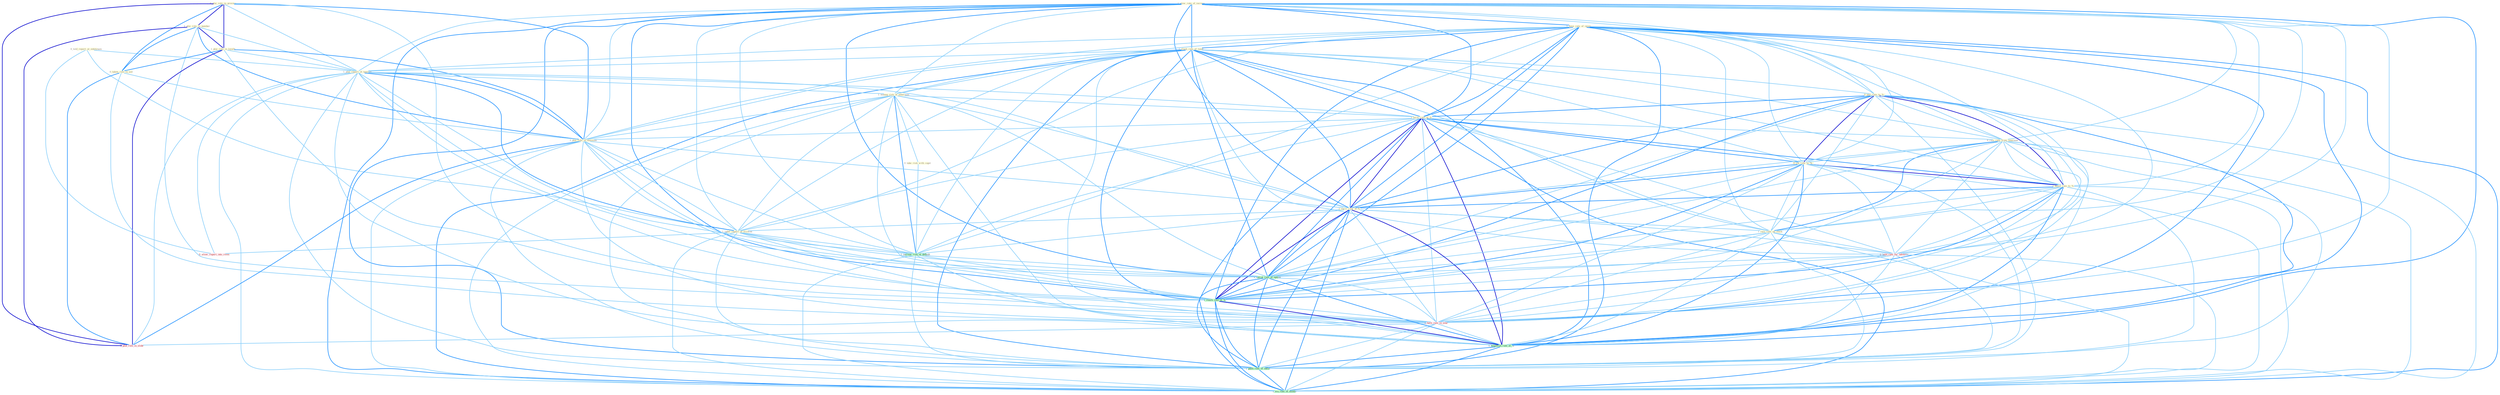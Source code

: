 Graph G{ 
    node
    [shape=polygon,style=filled,width=.5,height=.06,color="#BDFCC9",fixedsize=true,fontsize=4,
    fontcolor="#2f4f4f"];
    {node
    [color="#ffffe0", fontcolor="#8b7d6b"] "0_told_report_at_entitynam " "1_slow_rate_of_increas " "0_plai_role_in_process " "1_have_rate_of_injuri " "1_plai_role_in_number " "1_plai_role_in_loyalti " "1_slash_rate_of_taxat " "1_plai_report_of_tension " "1_manag_risk_of_othernum " "0_pull_rate_to_% " "1_term_rate_of_% " "0_taken_role_in_aid " "1_plai_role_of_messiah " "0_rais_rate_from_yearnum " "0_cut_rate_to_% " "0_take_risk_with_capit " "1_boost_rate_to_% " "1_carri_rate_of_% " "1_rais_rate_on_stock " "1_label_report_of_friction "}
{node [color="#fff0f5", fontcolor="#b22222"] "0_allow_report_into_room " "0_hold_rate_for_advertis " "0_have_rate_in_year " "0_plai_role_in_slide "}
edge [color="#B0E2FF"];

	"0_told_report_at_entitynam " -- "1_plai_report_of_tension " [w="1", color="#87cefa" ];
	"0_told_report_at_entitynam " -- "1_label_report_of_friction " [w="1", color="#87cefa" ];
	"0_told_report_at_entitynam " -- "0_allow_report_into_room " [w="1", color="#87cefa" ];
	"1_slow_rate_of_increas " -- "1_have_rate_of_injuri " [w="2", color="#1e90ff" , len=0.8];
	"1_slow_rate_of_increas " -- "1_slash_rate_of_taxat " [w="2", color="#1e90ff" , len=0.8];
	"1_slow_rate_of_increas " -- "1_plai_report_of_tension " [w="1", color="#87cefa" ];
	"1_slow_rate_of_increas " -- "1_manag_risk_of_othernum " [w="1", color="#87cefa" ];
	"1_slow_rate_of_increas " -- "0_pull_rate_to_% " [w="1", color="#87cefa" ];
	"1_slow_rate_of_increas " -- "1_term_rate_of_% " [w="2", color="#1e90ff" , len=0.8];
	"1_slow_rate_of_increas " -- "1_plai_role_of_messiah " [w="1", color="#87cefa" ];
	"1_slow_rate_of_increas " -- "0_rais_rate_from_yearnum " [w="1", color="#87cefa" ];
	"1_slow_rate_of_increas " -- "0_cut_rate_to_% " [w="1", color="#87cefa" ];
	"1_slow_rate_of_increas " -- "1_boost_rate_to_% " [w="1", color="#87cefa" ];
	"1_slow_rate_of_increas " -- "1_carri_rate_of_% " [w="2", color="#1e90ff" , len=0.8];
	"1_slow_rate_of_increas " -- "1_rais_rate_on_stock " [w="1", color="#87cefa" ];
	"1_slow_rate_of_increas " -- "1_label_report_of_friction " [w="1", color="#87cefa" ];
	"1_slow_rate_of_increas " -- "1_increas_risk_of_default " [w="1", color="#87cefa" ];
	"1_slow_rate_of_increas " -- "0_hold_rate_for_advertis " [w="1", color="#87cefa" ];
	"1_slow_rate_of_increas " -- "1_calcul_rate_of_option " [w="2", color="#1e90ff" , len=0.8];
	"1_slow_rate_of_increas " -- "1_reach_rate_of_% " [w="2", color="#1e90ff" , len=0.8];
	"1_slow_rate_of_increas " -- "0_have_rate_in_year " [w="1", color="#87cefa" ];
	"1_slow_rate_of_increas " -- "1_establish_rate_of_% " [w="2", color="#1e90ff" , len=0.8];
	"1_slow_rate_of_increas " -- "1_push_rate_of_inflat " [w="2", color="#1e90ff" , len=0.8];
	"1_slow_rate_of_increas " -- "1_wa_rate_of_month " [w="2", color="#1e90ff" , len=0.8];
	"0_plai_role_in_process " -- "1_plai_role_in_number " [w="3", color="#0000cd" , len=0.6];
	"0_plai_role_in_process " -- "1_plai_role_in_loyalti " [w="3", color="#0000cd" , len=0.6];
	"0_plai_role_in_process " -- "1_plai_report_of_tension " [w="1", color="#87cefa" ];
	"0_plai_role_in_process " -- "0_taken_role_in_aid " [w="2", color="#1e90ff" , len=0.8];
	"0_plai_role_in_process " -- "1_plai_role_of_messiah " [w="2", color="#1e90ff" , len=0.8];
	"0_plai_role_in_process " -- "0_have_rate_in_year " [w="1", color="#87cefa" ];
	"0_plai_role_in_process " -- "0_plai_role_in_slide " [w="3", color="#0000cd" , len=0.6];
	"1_have_rate_of_injuri " -- "1_slash_rate_of_taxat " [w="2", color="#1e90ff" , len=0.8];
	"1_have_rate_of_injuri " -- "1_plai_report_of_tension " [w="1", color="#87cefa" ];
	"1_have_rate_of_injuri " -- "1_manag_risk_of_othernum " [w="1", color="#87cefa" ];
	"1_have_rate_of_injuri " -- "0_pull_rate_to_% " [w="1", color="#87cefa" ];
	"1_have_rate_of_injuri " -- "1_term_rate_of_% " [w="2", color="#1e90ff" , len=0.8];
	"1_have_rate_of_injuri " -- "1_plai_role_of_messiah " [w="1", color="#87cefa" ];
	"1_have_rate_of_injuri " -- "0_rais_rate_from_yearnum " [w="1", color="#87cefa" ];
	"1_have_rate_of_injuri " -- "0_cut_rate_to_% " [w="1", color="#87cefa" ];
	"1_have_rate_of_injuri " -- "1_boost_rate_to_% " [w="1", color="#87cefa" ];
	"1_have_rate_of_injuri " -- "1_carri_rate_of_% " [w="2", color="#1e90ff" , len=0.8];
	"1_have_rate_of_injuri " -- "1_rais_rate_on_stock " [w="1", color="#87cefa" ];
	"1_have_rate_of_injuri " -- "1_label_report_of_friction " [w="1", color="#87cefa" ];
	"1_have_rate_of_injuri " -- "1_increas_risk_of_default " [w="1", color="#87cefa" ];
	"1_have_rate_of_injuri " -- "0_hold_rate_for_advertis " [w="1", color="#87cefa" ];
	"1_have_rate_of_injuri " -- "1_calcul_rate_of_option " [w="2", color="#1e90ff" , len=0.8];
	"1_have_rate_of_injuri " -- "1_reach_rate_of_% " [w="2", color="#1e90ff" , len=0.8];
	"1_have_rate_of_injuri " -- "0_have_rate_in_year " [w="2", color="#1e90ff" , len=0.8];
	"1_have_rate_of_injuri " -- "1_establish_rate_of_% " [w="2", color="#1e90ff" , len=0.8];
	"1_have_rate_of_injuri " -- "1_push_rate_of_inflat " [w="2", color="#1e90ff" , len=0.8];
	"1_have_rate_of_injuri " -- "1_wa_rate_of_month " [w="2", color="#1e90ff" , len=0.8];
	"1_plai_role_in_number " -- "1_plai_role_in_loyalti " [w="3", color="#0000cd" , len=0.6];
	"1_plai_role_in_number " -- "1_plai_report_of_tension " [w="1", color="#87cefa" ];
	"1_plai_role_in_number " -- "0_taken_role_in_aid " [w="2", color="#1e90ff" , len=0.8];
	"1_plai_role_in_number " -- "1_plai_role_of_messiah " [w="2", color="#1e90ff" , len=0.8];
	"1_plai_role_in_number " -- "0_have_rate_in_year " [w="1", color="#87cefa" ];
	"1_plai_role_in_number " -- "0_plai_role_in_slide " [w="3", color="#0000cd" , len=0.6];
	"1_plai_role_in_loyalti " -- "1_plai_report_of_tension " [w="1", color="#87cefa" ];
	"1_plai_role_in_loyalti " -- "0_taken_role_in_aid " [w="2", color="#1e90ff" , len=0.8];
	"1_plai_role_in_loyalti " -- "1_plai_role_of_messiah " [w="2", color="#1e90ff" , len=0.8];
	"1_plai_role_in_loyalti " -- "0_have_rate_in_year " [w="1", color="#87cefa" ];
	"1_plai_role_in_loyalti " -- "0_plai_role_in_slide " [w="3", color="#0000cd" , len=0.6];
	"1_slash_rate_of_taxat " -- "1_plai_report_of_tension " [w="1", color="#87cefa" ];
	"1_slash_rate_of_taxat " -- "1_manag_risk_of_othernum " [w="1", color="#87cefa" ];
	"1_slash_rate_of_taxat " -- "0_pull_rate_to_% " [w="1", color="#87cefa" ];
	"1_slash_rate_of_taxat " -- "1_term_rate_of_% " [w="2", color="#1e90ff" , len=0.8];
	"1_slash_rate_of_taxat " -- "1_plai_role_of_messiah " [w="1", color="#87cefa" ];
	"1_slash_rate_of_taxat " -- "0_rais_rate_from_yearnum " [w="1", color="#87cefa" ];
	"1_slash_rate_of_taxat " -- "0_cut_rate_to_% " [w="1", color="#87cefa" ];
	"1_slash_rate_of_taxat " -- "1_boost_rate_to_% " [w="1", color="#87cefa" ];
	"1_slash_rate_of_taxat " -- "1_carri_rate_of_% " [w="2", color="#1e90ff" , len=0.8];
	"1_slash_rate_of_taxat " -- "1_rais_rate_on_stock " [w="1", color="#87cefa" ];
	"1_slash_rate_of_taxat " -- "1_label_report_of_friction " [w="1", color="#87cefa" ];
	"1_slash_rate_of_taxat " -- "1_increas_risk_of_default " [w="1", color="#87cefa" ];
	"1_slash_rate_of_taxat " -- "0_hold_rate_for_advertis " [w="1", color="#87cefa" ];
	"1_slash_rate_of_taxat " -- "1_calcul_rate_of_option " [w="2", color="#1e90ff" , len=0.8];
	"1_slash_rate_of_taxat " -- "1_reach_rate_of_% " [w="2", color="#1e90ff" , len=0.8];
	"1_slash_rate_of_taxat " -- "0_have_rate_in_year " [w="1", color="#87cefa" ];
	"1_slash_rate_of_taxat " -- "1_establish_rate_of_% " [w="2", color="#1e90ff" , len=0.8];
	"1_slash_rate_of_taxat " -- "1_push_rate_of_inflat " [w="2", color="#1e90ff" , len=0.8];
	"1_slash_rate_of_taxat " -- "1_wa_rate_of_month " [w="2", color="#1e90ff" , len=0.8];
	"1_plai_report_of_tension " -- "1_manag_risk_of_othernum " [w="1", color="#87cefa" ];
	"1_plai_report_of_tension " -- "1_term_rate_of_% " [w="1", color="#87cefa" ];
	"1_plai_report_of_tension " -- "1_plai_role_of_messiah " [w="2", color="#1e90ff" , len=0.8];
	"1_plai_report_of_tension " -- "1_carri_rate_of_% " [w="1", color="#87cefa" ];
	"1_plai_report_of_tension " -- "1_label_report_of_friction " [w="2", color="#1e90ff" , len=0.8];
	"1_plai_report_of_tension " -- "1_increas_risk_of_default " [w="1", color="#87cefa" ];
	"1_plai_report_of_tension " -- "0_allow_report_into_room " [w="1", color="#87cefa" ];
	"1_plai_report_of_tension " -- "1_calcul_rate_of_option " [w="1", color="#87cefa" ];
	"1_plai_report_of_tension " -- "1_reach_rate_of_% " [w="1", color="#87cefa" ];
	"1_plai_report_of_tension " -- "1_establish_rate_of_% " [w="1", color="#87cefa" ];
	"1_plai_report_of_tension " -- "0_plai_role_in_slide " [w="1", color="#87cefa" ];
	"1_plai_report_of_tension " -- "1_push_rate_of_inflat " [w="1", color="#87cefa" ];
	"1_plai_report_of_tension " -- "1_wa_rate_of_month " [w="1", color="#87cefa" ];
	"1_manag_risk_of_othernum " -- "1_term_rate_of_% " [w="1", color="#87cefa" ];
	"1_manag_risk_of_othernum " -- "1_plai_role_of_messiah " [w="1", color="#87cefa" ];
	"1_manag_risk_of_othernum " -- "0_take_risk_with_capit " [w="1", color="#87cefa" ];
	"1_manag_risk_of_othernum " -- "1_carri_rate_of_% " [w="1", color="#87cefa" ];
	"1_manag_risk_of_othernum " -- "1_label_report_of_friction " [w="1", color="#87cefa" ];
	"1_manag_risk_of_othernum " -- "1_increas_risk_of_default " [w="2", color="#1e90ff" , len=0.8];
	"1_manag_risk_of_othernum " -- "1_calcul_rate_of_option " [w="1", color="#87cefa" ];
	"1_manag_risk_of_othernum " -- "1_reach_rate_of_% " [w="1", color="#87cefa" ];
	"1_manag_risk_of_othernum " -- "1_establish_rate_of_% " [w="1", color="#87cefa" ];
	"1_manag_risk_of_othernum " -- "1_push_rate_of_inflat " [w="1", color="#87cefa" ];
	"1_manag_risk_of_othernum " -- "1_wa_rate_of_month " [w="1", color="#87cefa" ];
	"0_pull_rate_to_% " -- "1_term_rate_of_% " [w="2", color="#1e90ff" , len=0.8];
	"0_pull_rate_to_% " -- "0_rais_rate_from_yearnum " [w="1", color="#87cefa" ];
	"0_pull_rate_to_% " -- "0_cut_rate_to_% " [w="3", color="#0000cd" , len=0.6];
	"0_pull_rate_to_% " -- "1_boost_rate_to_% " [w="3", color="#0000cd" , len=0.6];
	"0_pull_rate_to_% " -- "1_carri_rate_of_% " [w="2", color="#1e90ff" , len=0.8];
	"0_pull_rate_to_% " -- "1_rais_rate_on_stock " [w="1", color="#87cefa" ];
	"0_pull_rate_to_% " -- "0_hold_rate_for_advertis " [w="1", color="#87cefa" ];
	"0_pull_rate_to_% " -- "1_calcul_rate_of_option " [w="1", color="#87cefa" ];
	"0_pull_rate_to_% " -- "1_reach_rate_of_% " [w="2", color="#1e90ff" , len=0.8];
	"0_pull_rate_to_% " -- "0_have_rate_in_year " [w="1", color="#87cefa" ];
	"0_pull_rate_to_% " -- "1_establish_rate_of_% " [w="2", color="#1e90ff" , len=0.8];
	"0_pull_rate_to_% " -- "1_push_rate_of_inflat " [w="1", color="#87cefa" ];
	"0_pull_rate_to_% " -- "1_wa_rate_of_month " [w="1", color="#87cefa" ];
	"1_term_rate_of_% " -- "1_plai_role_of_messiah " [w="1", color="#87cefa" ];
	"1_term_rate_of_% " -- "0_rais_rate_from_yearnum " [w="1", color="#87cefa" ];
	"1_term_rate_of_% " -- "0_cut_rate_to_% " [w="2", color="#1e90ff" , len=0.8];
	"1_term_rate_of_% " -- "1_boost_rate_to_% " [w="2", color="#1e90ff" , len=0.8];
	"1_term_rate_of_% " -- "1_carri_rate_of_% " [w="3", color="#0000cd" , len=0.6];
	"1_term_rate_of_% " -- "1_rais_rate_on_stock " [w="1", color="#87cefa" ];
	"1_term_rate_of_% " -- "1_label_report_of_friction " [w="1", color="#87cefa" ];
	"1_term_rate_of_% " -- "1_increas_risk_of_default " [w="1", color="#87cefa" ];
	"1_term_rate_of_% " -- "0_hold_rate_for_advertis " [w="1", color="#87cefa" ];
	"1_term_rate_of_% " -- "1_calcul_rate_of_option " [w="2", color="#1e90ff" , len=0.8];
	"1_term_rate_of_% " -- "1_reach_rate_of_% " [w="3", color="#0000cd" , len=0.6];
	"1_term_rate_of_% " -- "0_have_rate_in_year " [w="1", color="#87cefa" ];
	"1_term_rate_of_% " -- "1_establish_rate_of_% " [w="3", color="#0000cd" , len=0.6];
	"1_term_rate_of_% " -- "1_push_rate_of_inflat " [w="2", color="#1e90ff" , len=0.8];
	"1_term_rate_of_% " -- "1_wa_rate_of_month " [w="2", color="#1e90ff" , len=0.8];
	"0_taken_role_in_aid " -- "1_plai_role_of_messiah " [w="1", color="#87cefa" ];
	"0_taken_role_in_aid " -- "0_have_rate_in_year " [w="1", color="#87cefa" ];
	"0_taken_role_in_aid " -- "0_plai_role_in_slide " [w="2", color="#1e90ff" , len=0.8];
	"1_plai_role_of_messiah " -- "1_carri_rate_of_% " [w="1", color="#87cefa" ];
	"1_plai_role_of_messiah " -- "1_label_report_of_friction " [w="1", color="#87cefa" ];
	"1_plai_role_of_messiah " -- "1_increas_risk_of_default " [w="1", color="#87cefa" ];
	"1_plai_role_of_messiah " -- "1_calcul_rate_of_option " [w="1", color="#87cefa" ];
	"1_plai_role_of_messiah " -- "1_reach_rate_of_% " [w="1", color="#87cefa" ];
	"1_plai_role_of_messiah " -- "1_establish_rate_of_% " [w="1", color="#87cefa" ];
	"1_plai_role_of_messiah " -- "0_plai_role_in_slide " [w="2", color="#1e90ff" , len=0.8];
	"1_plai_role_of_messiah " -- "1_push_rate_of_inflat " [w="1", color="#87cefa" ];
	"1_plai_role_of_messiah " -- "1_wa_rate_of_month " [w="1", color="#87cefa" ];
	"0_rais_rate_from_yearnum " -- "0_cut_rate_to_% " [w="1", color="#87cefa" ];
	"0_rais_rate_from_yearnum " -- "1_boost_rate_to_% " [w="1", color="#87cefa" ];
	"0_rais_rate_from_yearnum " -- "1_carri_rate_of_% " [w="1", color="#87cefa" ];
	"0_rais_rate_from_yearnum " -- "1_rais_rate_on_stock " [w="2", color="#1e90ff" , len=0.8];
	"0_rais_rate_from_yearnum " -- "0_hold_rate_for_advertis " [w="1", color="#87cefa" ];
	"0_rais_rate_from_yearnum " -- "1_calcul_rate_of_option " [w="1", color="#87cefa" ];
	"0_rais_rate_from_yearnum " -- "1_reach_rate_of_% " [w="1", color="#87cefa" ];
	"0_rais_rate_from_yearnum " -- "0_have_rate_in_year " [w="1", color="#87cefa" ];
	"0_rais_rate_from_yearnum " -- "1_establish_rate_of_% " [w="1", color="#87cefa" ];
	"0_rais_rate_from_yearnum " -- "1_push_rate_of_inflat " [w="1", color="#87cefa" ];
	"0_rais_rate_from_yearnum " -- "1_wa_rate_of_month " [w="1", color="#87cefa" ];
	"0_cut_rate_to_% " -- "1_boost_rate_to_% " [w="3", color="#0000cd" , len=0.6];
	"0_cut_rate_to_% " -- "1_carri_rate_of_% " [w="2", color="#1e90ff" , len=0.8];
	"0_cut_rate_to_% " -- "1_rais_rate_on_stock " [w="1", color="#87cefa" ];
	"0_cut_rate_to_% " -- "0_hold_rate_for_advertis " [w="1", color="#87cefa" ];
	"0_cut_rate_to_% " -- "1_calcul_rate_of_option " [w="1", color="#87cefa" ];
	"0_cut_rate_to_% " -- "1_reach_rate_of_% " [w="2", color="#1e90ff" , len=0.8];
	"0_cut_rate_to_% " -- "0_have_rate_in_year " [w="1", color="#87cefa" ];
	"0_cut_rate_to_% " -- "1_establish_rate_of_% " [w="2", color="#1e90ff" , len=0.8];
	"0_cut_rate_to_% " -- "1_push_rate_of_inflat " [w="1", color="#87cefa" ];
	"0_cut_rate_to_% " -- "1_wa_rate_of_month " [w="1", color="#87cefa" ];
	"0_take_risk_with_capit " -- "1_increas_risk_of_default " [w="1", color="#87cefa" ];
	"1_boost_rate_to_% " -- "1_carri_rate_of_% " [w="2", color="#1e90ff" , len=0.8];
	"1_boost_rate_to_% " -- "1_rais_rate_on_stock " [w="1", color="#87cefa" ];
	"1_boost_rate_to_% " -- "0_hold_rate_for_advertis " [w="1", color="#87cefa" ];
	"1_boost_rate_to_% " -- "1_calcul_rate_of_option " [w="1", color="#87cefa" ];
	"1_boost_rate_to_% " -- "1_reach_rate_of_% " [w="2", color="#1e90ff" , len=0.8];
	"1_boost_rate_to_% " -- "0_have_rate_in_year " [w="1", color="#87cefa" ];
	"1_boost_rate_to_% " -- "1_establish_rate_of_% " [w="2", color="#1e90ff" , len=0.8];
	"1_boost_rate_to_% " -- "1_push_rate_of_inflat " [w="1", color="#87cefa" ];
	"1_boost_rate_to_% " -- "1_wa_rate_of_month " [w="1", color="#87cefa" ];
	"1_carri_rate_of_% " -- "1_rais_rate_on_stock " [w="1", color="#87cefa" ];
	"1_carri_rate_of_% " -- "1_label_report_of_friction " [w="1", color="#87cefa" ];
	"1_carri_rate_of_% " -- "1_increas_risk_of_default " [w="1", color="#87cefa" ];
	"1_carri_rate_of_% " -- "0_hold_rate_for_advertis " [w="1", color="#87cefa" ];
	"1_carri_rate_of_% " -- "1_calcul_rate_of_option " [w="2", color="#1e90ff" , len=0.8];
	"1_carri_rate_of_% " -- "1_reach_rate_of_% " [w="3", color="#0000cd" , len=0.6];
	"1_carri_rate_of_% " -- "0_have_rate_in_year " [w="1", color="#87cefa" ];
	"1_carri_rate_of_% " -- "1_establish_rate_of_% " [w="3", color="#0000cd" , len=0.6];
	"1_carri_rate_of_% " -- "1_push_rate_of_inflat " [w="2", color="#1e90ff" , len=0.8];
	"1_carri_rate_of_% " -- "1_wa_rate_of_month " [w="2", color="#1e90ff" , len=0.8];
	"1_rais_rate_on_stock " -- "0_hold_rate_for_advertis " [w="1", color="#87cefa" ];
	"1_rais_rate_on_stock " -- "1_calcul_rate_of_option " [w="1", color="#87cefa" ];
	"1_rais_rate_on_stock " -- "1_reach_rate_of_% " [w="1", color="#87cefa" ];
	"1_rais_rate_on_stock " -- "0_have_rate_in_year " [w="1", color="#87cefa" ];
	"1_rais_rate_on_stock " -- "1_establish_rate_of_% " [w="1", color="#87cefa" ];
	"1_rais_rate_on_stock " -- "1_push_rate_of_inflat " [w="1", color="#87cefa" ];
	"1_rais_rate_on_stock " -- "1_wa_rate_of_month " [w="1", color="#87cefa" ];
	"1_label_report_of_friction " -- "1_increas_risk_of_default " [w="1", color="#87cefa" ];
	"1_label_report_of_friction " -- "0_allow_report_into_room " [w="1", color="#87cefa" ];
	"1_label_report_of_friction " -- "1_calcul_rate_of_option " [w="1", color="#87cefa" ];
	"1_label_report_of_friction " -- "1_reach_rate_of_% " [w="1", color="#87cefa" ];
	"1_label_report_of_friction " -- "1_establish_rate_of_% " [w="1", color="#87cefa" ];
	"1_label_report_of_friction " -- "1_push_rate_of_inflat " [w="1", color="#87cefa" ];
	"1_label_report_of_friction " -- "1_wa_rate_of_month " [w="1", color="#87cefa" ];
	"1_increas_risk_of_default " -- "1_calcul_rate_of_option " [w="1", color="#87cefa" ];
	"1_increas_risk_of_default " -- "1_reach_rate_of_% " [w="1", color="#87cefa" ];
	"1_increas_risk_of_default " -- "1_establish_rate_of_% " [w="1", color="#87cefa" ];
	"1_increas_risk_of_default " -- "1_push_rate_of_inflat " [w="1", color="#87cefa" ];
	"1_increas_risk_of_default " -- "1_wa_rate_of_month " [w="1", color="#87cefa" ];
	"0_hold_rate_for_advertis " -- "1_calcul_rate_of_option " [w="1", color="#87cefa" ];
	"0_hold_rate_for_advertis " -- "1_reach_rate_of_% " [w="1", color="#87cefa" ];
	"0_hold_rate_for_advertis " -- "0_have_rate_in_year " [w="1", color="#87cefa" ];
	"0_hold_rate_for_advertis " -- "1_establish_rate_of_% " [w="1", color="#87cefa" ];
	"0_hold_rate_for_advertis " -- "1_push_rate_of_inflat " [w="1", color="#87cefa" ];
	"0_hold_rate_for_advertis " -- "1_wa_rate_of_month " [w="1", color="#87cefa" ];
	"1_calcul_rate_of_option " -- "1_reach_rate_of_% " [w="2", color="#1e90ff" , len=0.8];
	"1_calcul_rate_of_option " -- "0_have_rate_in_year " [w="1", color="#87cefa" ];
	"1_calcul_rate_of_option " -- "1_establish_rate_of_% " [w="2", color="#1e90ff" , len=0.8];
	"1_calcul_rate_of_option " -- "1_push_rate_of_inflat " [w="2", color="#1e90ff" , len=0.8];
	"1_calcul_rate_of_option " -- "1_wa_rate_of_month " [w="2", color="#1e90ff" , len=0.8];
	"1_reach_rate_of_% " -- "0_have_rate_in_year " [w="1", color="#87cefa" ];
	"1_reach_rate_of_% " -- "1_establish_rate_of_% " [w="3", color="#0000cd" , len=0.6];
	"1_reach_rate_of_% " -- "1_push_rate_of_inflat " [w="2", color="#1e90ff" , len=0.8];
	"1_reach_rate_of_% " -- "1_wa_rate_of_month " [w="2", color="#1e90ff" , len=0.8];
	"0_have_rate_in_year " -- "1_establish_rate_of_% " [w="1", color="#87cefa" ];
	"0_have_rate_in_year " -- "0_plai_role_in_slide " [w="1", color="#87cefa" ];
	"0_have_rate_in_year " -- "1_push_rate_of_inflat " [w="1", color="#87cefa" ];
	"0_have_rate_in_year " -- "1_wa_rate_of_month " [w="1", color="#87cefa" ];
	"1_establish_rate_of_% " -- "1_push_rate_of_inflat " [w="2", color="#1e90ff" , len=0.8];
	"1_establish_rate_of_% " -- "1_wa_rate_of_month " [w="2", color="#1e90ff" , len=0.8];
	"1_push_rate_of_inflat " -- "1_wa_rate_of_month " [w="2", color="#1e90ff" , len=0.8];
}